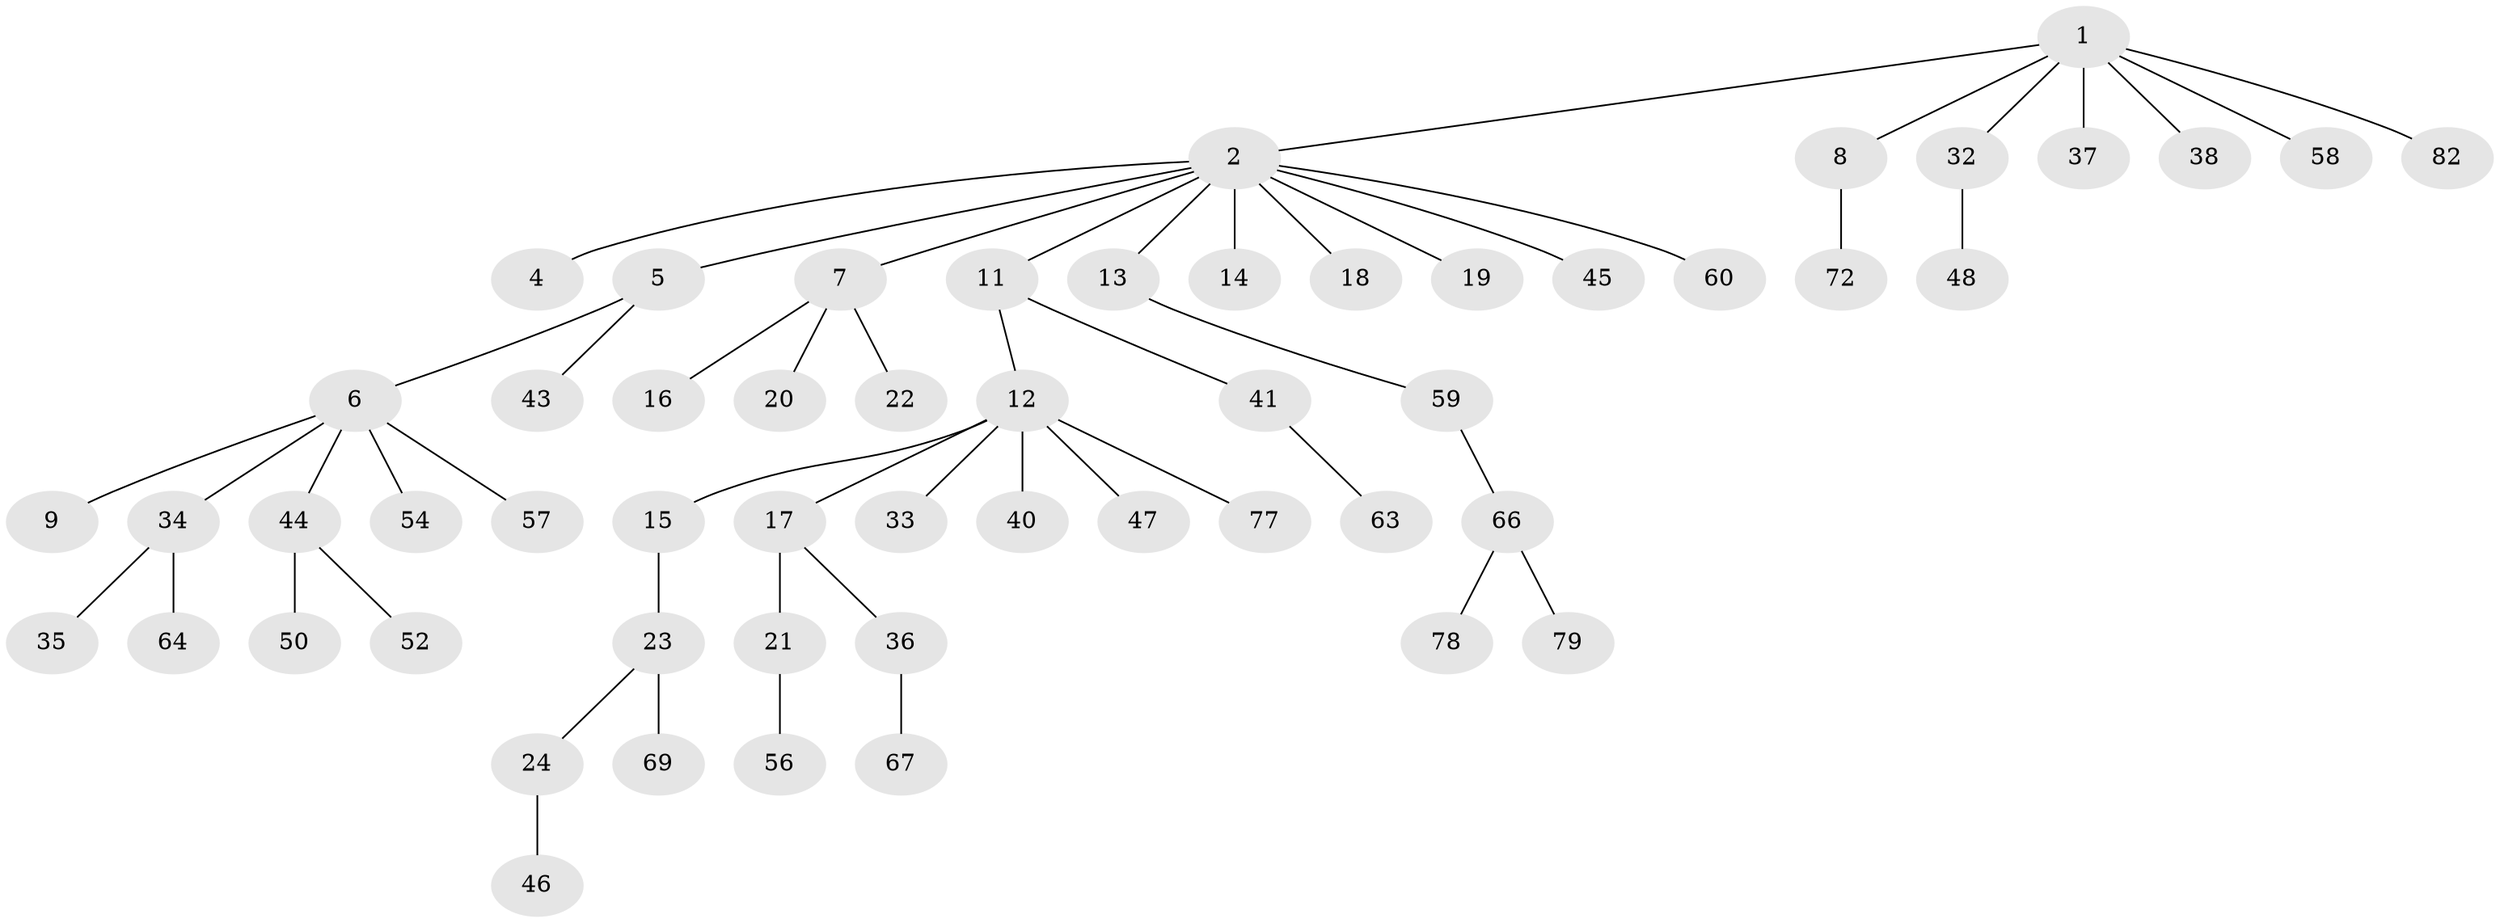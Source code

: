 // original degree distribution, {4: 0.07317073170731707, 8: 0.012195121951219513, 5: 0.024390243902439025, 1: 0.5121951219512195, 6: 0.024390243902439025, 3: 0.0975609756097561, 2: 0.25609756097560976}
// Generated by graph-tools (version 1.1) at 2025/42/03/06/25 10:42:05]
// undirected, 55 vertices, 54 edges
graph export_dot {
graph [start="1"]
  node [color=gray90,style=filled];
  1 [super="+25"];
  2 [super="+3"];
  4;
  5 [super="+68"];
  6 [super="+31"];
  7 [super="+10"];
  8 [super="+27"];
  9;
  11 [super="+30"];
  12 [super="+29"];
  13 [super="+28"];
  14;
  15;
  16;
  17;
  18 [super="+61"];
  19 [super="+26"];
  20;
  21 [super="+70"];
  22;
  23 [super="+81"];
  24 [super="+53"];
  32 [super="+39"];
  33;
  34 [super="+51"];
  35 [super="+74"];
  36 [super="+42"];
  37 [super="+49"];
  38;
  40;
  41;
  43;
  44;
  45;
  46 [super="+65"];
  47 [super="+71"];
  48 [super="+62"];
  50;
  52 [super="+55"];
  54;
  56;
  57 [super="+76"];
  58;
  59;
  60;
  63;
  64 [super="+80"];
  66 [super="+73"];
  67;
  69;
  72 [super="+75"];
  77;
  78;
  79;
  82;
  1 -- 2;
  1 -- 8;
  1 -- 82;
  1 -- 32;
  1 -- 37;
  1 -- 38;
  1 -- 58;
  2 -- 4;
  2 -- 7;
  2 -- 13;
  2 -- 18;
  2 -- 19;
  2 -- 45;
  2 -- 5;
  2 -- 11;
  2 -- 60;
  2 -- 14;
  5 -- 6;
  5 -- 43;
  6 -- 9;
  6 -- 34;
  6 -- 54;
  6 -- 57;
  6 -- 44;
  7 -- 20;
  7 -- 22;
  7 -- 16;
  8 -- 72;
  11 -- 12;
  11 -- 41;
  12 -- 15;
  12 -- 17;
  12 -- 40;
  12 -- 77;
  12 -- 33;
  12 -- 47;
  13 -- 59;
  15 -- 23;
  17 -- 21;
  17 -- 36;
  21 -- 56;
  23 -- 24;
  23 -- 69;
  24 -- 46;
  32 -- 48;
  34 -- 35;
  34 -- 64;
  36 -- 67;
  41 -- 63;
  44 -- 50;
  44 -- 52;
  59 -- 66;
  66 -- 79;
  66 -- 78;
}
